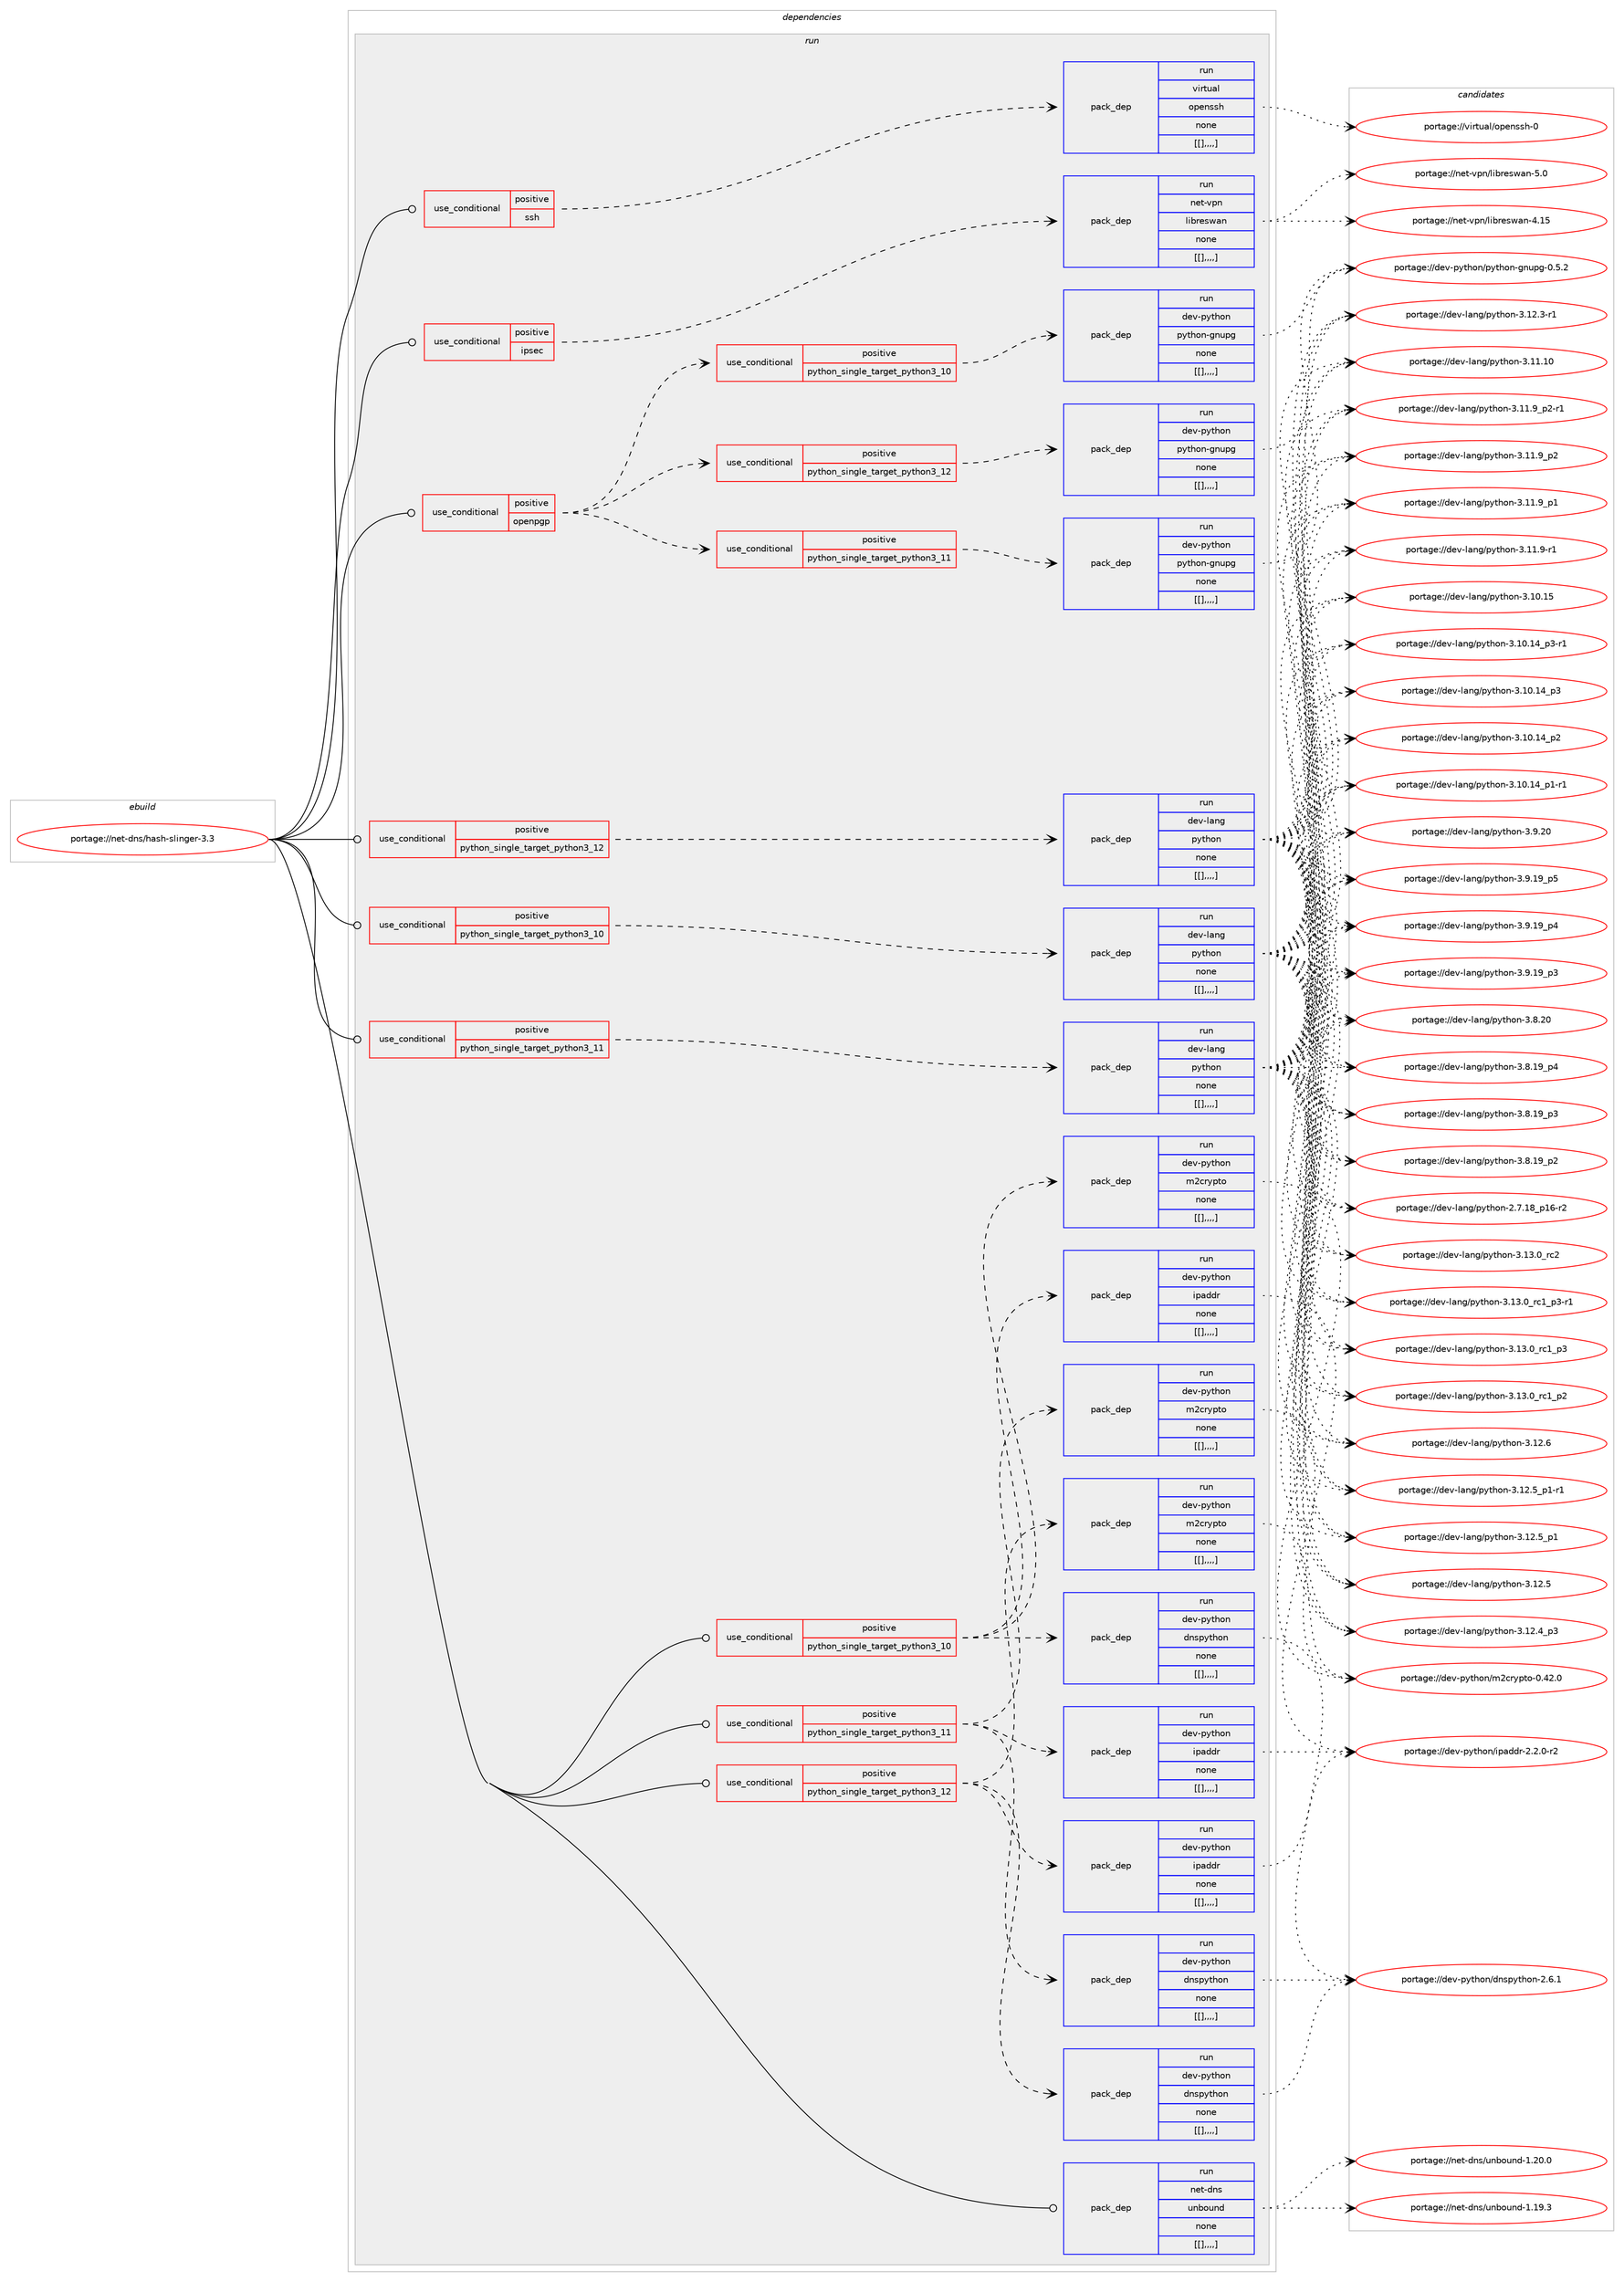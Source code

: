 digraph prolog {

# *************
# Graph options
# *************

newrank=true;
concentrate=true;
compound=true;
graph [rankdir=LR,fontname=Helvetica,fontsize=10,ranksep=1.5];#, ranksep=2.5, nodesep=0.2];
edge  [arrowhead=vee];
node  [fontname=Helvetica,fontsize=10];

# **********
# The ebuild
# **********

subgraph cluster_leftcol {
color=gray;
label=<<i>ebuild</i>>;
id [label="portage://net-dns/hash-slinger-3.3", color=red, width=4, href="../net-dns/hash-slinger-3.3.svg"];
}

# ****************
# The dependencies
# ****************

subgraph cluster_midcol {
color=gray;
label=<<i>dependencies</i>>;
subgraph cluster_compile {
fillcolor="#eeeeee";
style=filled;
label=<<i>compile</i>>;
}
subgraph cluster_compileandrun {
fillcolor="#eeeeee";
style=filled;
label=<<i>compile and run</i>>;
}
subgraph cluster_run {
fillcolor="#eeeeee";
style=filled;
label=<<i>run</i>>;
subgraph cond94498 {
dependency364816 [label=<<TABLE BORDER="0" CELLBORDER="1" CELLSPACING="0" CELLPADDING="4"><TR><TD ROWSPAN="3" CELLPADDING="10">use_conditional</TD></TR><TR><TD>positive</TD></TR><TR><TD>ipsec</TD></TR></TABLE>>, shape=none, color=red];
subgraph pack267565 {
dependency364817 [label=<<TABLE BORDER="0" CELLBORDER="1" CELLSPACING="0" CELLPADDING="4" WIDTH="220"><TR><TD ROWSPAN="6" CELLPADDING="30">pack_dep</TD></TR><TR><TD WIDTH="110">run</TD></TR><TR><TD>net-vpn</TD></TR><TR><TD>libreswan</TD></TR><TR><TD>none</TD></TR><TR><TD>[[],,,,]</TD></TR></TABLE>>, shape=none, color=blue];
}
dependency364816:e -> dependency364817:w [weight=20,style="dashed",arrowhead="vee"];
}
id:e -> dependency364816:w [weight=20,style="solid",arrowhead="odot"];
subgraph cond94499 {
dependency364818 [label=<<TABLE BORDER="0" CELLBORDER="1" CELLSPACING="0" CELLPADDING="4"><TR><TD ROWSPAN="3" CELLPADDING="10">use_conditional</TD></TR><TR><TD>positive</TD></TR><TR><TD>openpgp</TD></TR></TABLE>>, shape=none, color=red];
subgraph cond94500 {
dependency364819 [label=<<TABLE BORDER="0" CELLBORDER="1" CELLSPACING="0" CELLPADDING="4"><TR><TD ROWSPAN="3" CELLPADDING="10">use_conditional</TD></TR><TR><TD>positive</TD></TR><TR><TD>python_single_target_python3_10</TD></TR></TABLE>>, shape=none, color=red];
subgraph pack267566 {
dependency364820 [label=<<TABLE BORDER="0" CELLBORDER="1" CELLSPACING="0" CELLPADDING="4" WIDTH="220"><TR><TD ROWSPAN="6" CELLPADDING="30">pack_dep</TD></TR><TR><TD WIDTH="110">run</TD></TR><TR><TD>dev-python</TD></TR><TR><TD>python-gnupg</TD></TR><TR><TD>none</TD></TR><TR><TD>[[],,,,]</TD></TR></TABLE>>, shape=none, color=blue];
}
dependency364819:e -> dependency364820:w [weight=20,style="dashed",arrowhead="vee"];
}
dependency364818:e -> dependency364819:w [weight=20,style="dashed",arrowhead="vee"];
subgraph cond94501 {
dependency364821 [label=<<TABLE BORDER="0" CELLBORDER="1" CELLSPACING="0" CELLPADDING="4"><TR><TD ROWSPAN="3" CELLPADDING="10">use_conditional</TD></TR><TR><TD>positive</TD></TR><TR><TD>python_single_target_python3_11</TD></TR></TABLE>>, shape=none, color=red];
subgraph pack267567 {
dependency364822 [label=<<TABLE BORDER="0" CELLBORDER="1" CELLSPACING="0" CELLPADDING="4" WIDTH="220"><TR><TD ROWSPAN="6" CELLPADDING="30">pack_dep</TD></TR><TR><TD WIDTH="110">run</TD></TR><TR><TD>dev-python</TD></TR><TR><TD>python-gnupg</TD></TR><TR><TD>none</TD></TR><TR><TD>[[],,,,]</TD></TR></TABLE>>, shape=none, color=blue];
}
dependency364821:e -> dependency364822:w [weight=20,style="dashed",arrowhead="vee"];
}
dependency364818:e -> dependency364821:w [weight=20,style="dashed",arrowhead="vee"];
subgraph cond94502 {
dependency364823 [label=<<TABLE BORDER="0" CELLBORDER="1" CELLSPACING="0" CELLPADDING="4"><TR><TD ROWSPAN="3" CELLPADDING="10">use_conditional</TD></TR><TR><TD>positive</TD></TR><TR><TD>python_single_target_python3_12</TD></TR></TABLE>>, shape=none, color=red];
subgraph pack267568 {
dependency364824 [label=<<TABLE BORDER="0" CELLBORDER="1" CELLSPACING="0" CELLPADDING="4" WIDTH="220"><TR><TD ROWSPAN="6" CELLPADDING="30">pack_dep</TD></TR><TR><TD WIDTH="110">run</TD></TR><TR><TD>dev-python</TD></TR><TR><TD>python-gnupg</TD></TR><TR><TD>none</TD></TR><TR><TD>[[],,,,]</TD></TR></TABLE>>, shape=none, color=blue];
}
dependency364823:e -> dependency364824:w [weight=20,style="dashed",arrowhead="vee"];
}
dependency364818:e -> dependency364823:w [weight=20,style="dashed",arrowhead="vee"];
}
id:e -> dependency364818:w [weight=20,style="solid",arrowhead="odot"];
subgraph cond94503 {
dependency364825 [label=<<TABLE BORDER="0" CELLBORDER="1" CELLSPACING="0" CELLPADDING="4"><TR><TD ROWSPAN="3" CELLPADDING="10">use_conditional</TD></TR><TR><TD>positive</TD></TR><TR><TD>python_single_target_python3_10</TD></TR></TABLE>>, shape=none, color=red];
subgraph pack267569 {
dependency364826 [label=<<TABLE BORDER="0" CELLBORDER="1" CELLSPACING="0" CELLPADDING="4" WIDTH="220"><TR><TD ROWSPAN="6" CELLPADDING="30">pack_dep</TD></TR><TR><TD WIDTH="110">run</TD></TR><TR><TD>dev-lang</TD></TR><TR><TD>python</TD></TR><TR><TD>none</TD></TR><TR><TD>[[],,,,]</TD></TR></TABLE>>, shape=none, color=blue];
}
dependency364825:e -> dependency364826:w [weight=20,style="dashed",arrowhead="vee"];
}
id:e -> dependency364825:w [weight=20,style="solid",arrowhead="odot"];
subgraph cond94504 {
dependency364827 [label=<<TABLE BORDER="0" CELLBORDER="1" CELLSPACING="0" CELLPADDING="4"><TR><TD ROWSPAN="3" CELLPADDING="10">use_conditional</TD></TR><TR><TD>positive</TD></TR><TR><TD>python_single_target_python3_10</TD></TR></TABLE>>, shape=none, color=red];
subgraph pack267570 {
dependency364828 [label=<<TABLE BORDER="0" CELLBORDER="1" CELLSPACING="0" CELLPADDING="4" WIDTH="220"><TR><TD ROWSPAN="6" CELLPADDING="30">pack_dep</TD></TR><TR><TD WIDTH="110">run</TD></TR><TR><TD>dev-python</TD></TR><TR><TD>dnspython</TD></TR><TR><TD>none</TD></TR><TR><TD>[[],,,,]</TD></TR></TABLE>>, shape=none, color=blue];
}
dependency364827:e -> dependency364828:w [weight=20,style="dashed",arrowhead="vee"];
subgraph pack267571 {
dependency364829 [label=<<TABLE BORDER="0" CELLBORDER="1" CELLSPACING="0" CELLPADDING="4" WIDTH="220"><TR><TD ROWSPAN="6" CELLPADDING="30">pack_dep</TD></TR><TR><TD WIDTH="110">run</TD></TR><TR><TD>dev-python</TD></TR><TR><TD>ipaddr</TD></TR><TR><TD>none</TD></TR><TR><TD>[[],,,,]</TD></TR></TABLE>>, shape=none, color=blue];
}
dependency364827:e -> dependency364829:w [weight=20,style="dashed",arrowhead="vee"];
subgraph pack267572 {
dependency364830 [label=<<TABLE BORDER="0" CELLBORDER="1" CELLSPACING="0" CELLPADDING="4" WIDTH="220"><TR><TD ROWSPAN="6" CELLPADDING="30">pack_dep</TD></TR><TR><TD WIDTH="110">run</TD></TR><TR><TD>dev-python</TD></TR><TR><TD>m2crypto</TD></TR><TR><TD>none</TD></TR><TR><TD>[[],,,,]</TD></TR></TABLE>>, shape=none, color=blue];
}
dependency364827:e -> dependency364830:w [weight=20,style="dashed",arrowhead="vee"];
}
id:e -> dependency364827:w [weight=20,style="solid",arrowhead="odot"];
subgraph cond94505 {
dependency364831 [label=<<TABLE BORDER="0" CELLBORDER="1" CELLSPACING="0" CELLPADDING="4"><TR><TD ROWSPAN="3" CELLPADDING="10">use_conditional</TD></TR><TR><TD>positive</TD></TR><TR><TD>python_single_target_python3_11</TD></TR></TABLE>>, shape=none, color=red];
subgraph pack267573 {
dependency364832 [label=<<TABLE BORDER="0" CELLBORDER="1" CELLSPACING="0" CELLPADDING="4" WIDTH="220"><TR><TD ROWSPAN="6" CELLPADDING="30">pack_dep</TD></TR><TR><TD WIDTH="110">run</TD></TR><TR><TD>dev-lang</TD></TR><TR><TD>python</TD></TR><TR><TD>none</TD></TR><TR><TD>[[],,,,]</TD></TR></TABLE>>, shape=none, color=blue];
}
dependency364831:e -> dependency364832:w [weight=20,style="dashed",arrowhead="vee"];
}
id:e -> dependency364831:w [weight=20,style="solid",arrowhead="odot"];
subgraph cond94506 {
dependency364833 [label=<<TABLE BORDER="0" CELLBORDER="1" CELLSPACING="0" CELLPADDING="4"><TR><TD ROWSPAN="3" CELLPADDING="10">use_conditional</TD></TR><TR><TD>positive</TD></TR><TR><TD>python_single_target_python3_11</TD></TR></TABLE>>, shape=none, color=red];
subgraph pack267574 {
dependency364834 [label=<<TABLE BORDER="0" CELLBORDER="1" CELLSPACING="0" CELLPADDING="4" WIDTH="220"><TR><TD ROWSPAN="6" CELLPADDING="30">pack_dep</TD></TR><TR><TD WIDTH="110">run</TD></TR><TR><TD>dev-python</TD></TR><TR><TD>dnspython</TD></TR><TR><TD>none</TD></TR><TR><TD>[[],,,,]</TD></TR></TABLE>>, shape=none, color=blue];
}
dependency364833:e -> dependency364834:w [weight=20,style="dashed",arrowhead="vee"];
subgraph pack267575 {
dependency364835 [label=<<TABLE BORDER="0" CELLBORDER="1" CELLSPACING="0" CELLPADDING="4" WIDTH="220"><TR><TD ROWSPAN="6" CELLPADDING="30">pack_dep</TD></TR><TR><TD WIDTH="110">run</TD></TR><TR><TD>dev-python</TD></TR><TR><TD>ipaddr</TD></TR><TR><TD>none</TD></TR><TR><TD>[[],,,,]</TD></TR></TABLE>>, shape=none, color=blue];
}
dependency364833:e -> dependency364835:w [weight=20,style="dashed",arrowhead="vee"];
subgraph pack267576 {
dependency364836 [label=<<TABLE BORDER="0" CELLBORDER="1" CELLSPACING="0" CELLPADDING="4" WIDTH="220"><TR><TD ROWSPAN="6" CELLPADDING="30">pack_dep</TD></TR><TR><TD WIDTH="110">run</TD></TR><TR><TD>dev-python</TD></TR><TR><TD>m2crypto</TD></TR><TR><TD>none</TD></TR><TR><TD>[[],,,,]</TD></TR></TABLE>>, shape=none, color=blue];
}
dependency364833:e -> dependency364836:w [weight=20,style="dashed",arrowhead="vee"];
}
id:e -> dependency364833:w [weight=20,style="solid",arrowhead="odot"];
subgraph cond94507 {
dependency364837 [label=<<TABLE BORDER="0" CELLBORDER="1" CELLSPACING="0" CELLPADDING="4"><TR><TD ROWSPAN="3" CELLPADDING="10">use_conditional</TD></TR><TR><TD>positive</TD></TR><TR><TD>python_single_target_python3_12</TD></TR></TABLE>>, shape=none, color=red];
subgraph pack267577 {
dependency364838 [label=<<TABLE BORDER="0" CELLBORDER="1" CELLSPACING="0" CELLPADDING="4" WIDTH="220"><TR><TD ROWSPAN="6" CELLPADDING="30">pack_dep</TD></TR><TR><TD WIDTH="110">run</TD></TR><TR><TD>dev-lang</TD></TR><TR><TD>python</TD></TR><TR><TD>none</TD></TR><TR><TD>[[],,,,]</TD></TR></TABLE>>, shape=none, color=blue];
}
dependency364837:e -> dependency364838:w [weight=20,style="dashed",arrowhead="vee"];
}
id:e -> dependency364837:w [weight=20,style="solid",arrowhead="odot"];
subgraph cond94508 {
dependency364839 [label=<<TABLE BORDER="0" CELLBORDER="1" CELLSPACING="0" CELLPADDING="4"><TR><TD ROWSPAN="3" CELLPADDING="10">use_conditional</TD></TR><TR><TD>positive</TD></TR><TR><TD>python_single_target_python3_12</TD></TR></TABLE>>, shape=none, color=red];
subgraph pack267578 {
dependency364840 [label=<<TABLE BORDER="0" CELLBORDER="1" CELLSPACING="0" CELLPADDING="4" WIDTH="220"><TR><TD ROWSPAN="6" CELLPADDING="30">pack_dep</TD></TR><TR><TD WIDTH="110">run</TD></TR><TR><TD>dev-python</TD></TR><TR><TD>dnspython</TD></TR><TR><TD>none</TD></TR><TR><TD>[[],,,,]</TD></TR></TABLE>>, shape=none, color=blue];
}
dependency364839:e -> dependency364840:w [weight=20,style="dashed",arrowhead="vee"];
subgraph pack267579 {
dependency364841 [label=<<TABLE BORDER="0" CELLBORDER="1" CELLSPACING="0" CELLPADDING="4" WIDTH="220"><TR><TD ROWSPAN="6" CELLPADDING="30">pack_dep</TD></TR><TR><TD WIDTH="110">run</TD></TR><TR><TD>dev-python</TD></TR><TR><TD>ipaddr</TD></TR><TR><TD>none</TD></TR><TR><TD>[[],,,,]</TD></TR></TABLE>>, shape=none, color=blue];
}
dependency364839:e -> dependency364841:w [weight=20,style="dashed",arrowhead="vee"];
subgraph pack267580 {
dependency364842 [label=<<TABLE BORDER="0" CELLBORDER="1" CELLSPACING="0" CELLPADDING="4" WIDTH="220"><TR><TD ROWSPAN="6" CELLPADDING="30">pack_dep</TD></TR><TR><TD WIDTH="110">run</TD></TR><TR><TD>dev-python</TD></TR><TR><TD>m2crypto</TD></TR><TR><TD>none</TD></TR><TR><TD>[[],,,,]</TD></TR></TABLE>>, shape=none, color=blue];
}
dependency364839:e -> dependency364842:w [weight=20,style="dashed",arrowhead="vee"];
}
id:e -> dependency364839:w [weight=20,style="solid",arrowhead="odot"];
subgraph cond94509 {
dependency364843 [label=<<TABLE BORDER="0" CELLBORDER="1" CELLSPACING="0" CELLPADDING="4"><TR><TD ROWSPAN="3" CELLPADDING="10">use_conditional</TD></TR><TR><TD>positive</TD></TR><TR><TD>ssh</TD></TR></TABLE>>, shape=none, color=red];
subgraph pack267581 {
dependency364844 [label=<<TABLE BORDER="0" CELLBORDER="1" CELLSPACING="0" CELLPADDING="4" WIDTH="220"><TR><TD ROWSPAN="6" CELLPADDING="30">pack_dep</TD></TR><TR><TD WIDTH="110">run</TD></TR><TR><TD>virtual</TD></TR><TR><TD>openssh</TD></TR><TR><TD>none</TD></TR><TR><TD>[[],,,,]</TD></TR></TABLE>>, shape=none, color=blue];
}
dependency364843:e -> dependency364844:w [weight=20,style="dashed",arrowhead="vee"];
}
id:e -> dependency364843:w [weight=20,style="solid",arrowhead="odot"];
subgraph pack267582 {
dependency364845 [label=<<TABLE BORDER="0" CELLBORDER="1" CELLSPACING="0" CELLPADDING="4" WIDTH="220"><TR><TD ROWSPAN="6" CELLPADDING="30">pack_dep</TD></TR><TR><TD WIDTH="110">run</TD></TR><TR><TD>net-dns</TD></TR><TR><TD>unbound</TD></TR><TR><TD>none</TD></TR><TR><TD>[[],,,,]</TD></TR></TABLE>>, shape=none, color=blue];
}
id:e -> dependency364845:w [weight=20,style="solid",arrowhead="odot"];
}
}

# **************
# The candidates
# **************

subgraph cluster_choices {
rank=same;
color=gray;
label=<<i>candidates</i>>;

subgraph choice267565 {
color=black;
nodesep=1;
choice1101011164511811211047108105981141011151199711045534648 [label="portage://net-vpn/libreswan-5.0", color=red, width=4,href="../net-vpn/libreswan-5.0.svg"];
choice110101116451181121104710810598114101115119971104552464953 [label="portage://net-vpn/libreswan-4.15", color=red, width=4,href="../net-vpn/libreswan-4.15.svg"];
dependency364817:e -> choice1101011164511811211047108105981141011151199711045534648:w [style=dotted,weight="100"];
dependency364817:e -> choice110101116451181121104710810598114101115119971104552464953:w [style=dotted,weight="100"];
}
subgraph choice267566 {
color=black;
nodesep=1;
choice100101118451121211161041111104711212111610411111045103110117112103454846534650 [label="portage://dev-python/python-gnupg-0.5.2", color=red, width=4,href="../dev-python/python-gnupg-0.5.2.svg"];
dependency364820:e -> choice100101118451121211161041111104711212111610411111045103110117112103454846534650:w [style=dotted,weight="100"];
}
subgraph choice267567 {
color=black;
nodesep=1;
choice100101118451121211161041111104711212111610411111045103110117112103454846534650 [label="portage://dev-python/python-gnupg-0.5.2", color=red, width=4,href="../dev-python/python-gnupg-0.5.2.svg"];
dependency364822:e -> choice100101118451121211161041111104711212111610411111045103110117112103454846534650:w [style=dotted,weight="100"];
}
subgraph choice267568 {
color=black;
nodesep=1;
choice100101118451121211161041111104711212111610411111045103110117112103454846534650 [label="portage://dev-python/python-gnupg-0.5.2", color=red, width=4,href="../dev-python/python-gnupg-0.5.2.svg"];
dependency364824:e -> choice100101118451121211161041111104711212111610411111045103110117112103454846534650:w [style=dotted,weight="100"];
}
subgraph choice267569 {
color=black;
nodesep=1;
choice10010111845108971101034711212111610411111045514649514648951149950 [label="portage://dev-lang/python-3.13.0_rc2", color=red, width=4,href="../dev-lang/python-3.13.0_rc2.svg"];
choice1001011184510897110103471121211161041111104551464951464895114994995112514511449 [label="portage://dev-lang/python-3.13.0_rc1_p3-r1", color=red, width=4,href="../dev-lang/python-3.13.0_rc1_p3-r1.svg"];
choice100101118451089711010347112121116104111110455146495146489511499499511251 [label="portage://dev-lang/python-3.13.0_rc1_p3", color=red, width=4,href="../dev-lang/python-3.13.0_rc1_p3.svg"];
choice100101118451089711010347112121116104111110455146495146489511499499511250 [label="portage://dev-lang/python-3.13.0_rc1_p2", color=red, width=4,href="../dev-lang/python-3.13.0_rc1_p2.svg"];
choice10010111845108971101034711212111610411111045514649504654 [label="portage://dev-lang/python-3.12.6", color=red, width=4,href="../dev-lang/python-3.12.6.svg"];
choice1001011184510897110103471121211161041111104551464950465395112494511449 [label="portage://dev-lang/python-3.12.5_p1-r1", color=red, width=4,href="../dev-lang/python-3.12.5_p1-r1.svg"];
choice100101118451089711010347112121116104111110455146495046539511249 [label="portage://dev-lang/python-3.12.5_p1", color=red, width=4,href="../dev-lang/python-3.12.5_p1.svg"];
choice10010111845108971101034711212111610411111045514649504653 [label="portage://dev-lang/python-3.12.5", color=red, width=4,href="../dev-lang/python-3.12.5.svg"];
choice100101118451089711010347112121116104111110455146495046529511251 [label="portage://dev-lang/python-3.12.4_p3", color=red, width=4,href="../dev-lang/python-3.12.4_p3.svg"];
choice100101118451089711010347112121116104111110455146495046514511449 [label="portage://dev-lang/python-3.12.3-r1", color=red, width=4,href="../dev-lang/python-3.12.3-r1.svg"];
choice1001011184510897110103471121211161041111104551464949464948 [label="portage://dev-lang/python-3.11.10", color=red, width=4,href="../dev-lang/python-3.11.10.svg"];
choice1001011184510897110103471121211161041111104551464949465795112504511449 [label="portage://dev-lang/python-3.11.9_p2-r1", color=red, width=4,href="../dev-lang/python-3.11.9_p2-r1.svg"];
choice100101118451089711010347112121116104111110455146494946579511250 [label="portage://dev-lang/python-3.11.9_p2", color=red, width=4,href="../dev-lang/python-3.11.9_p2.svg"];
choice100101118451089711010347112121116104111110455146494946579511249 [label="portage://dev-lang/python-3.11.9_p1", color=red, width=4,href="../dev-lang/python-3.11.9_p1.svg"];
choice100101118451089711010347112121116104111110455146494946574511449 [label="portage://dev-lang/python-3.11.9-r1", color=red, width=4,href="../dev-lang/python-3.11.9-r1.svg"];
choice1001011184510897110103471121211161041111104551464948464953 [label="portage://dev-lang/python-3.10.15", color=red, width=4,href="../dev-lang/python-3.10.15.svg"];
choice100101118451089711010347112121116104111110455146494846495295112514511449 [label="portage://dev-lang/python-3.10.14_p3-r1", color=red, width=4,href="../dev-lang/python-3.10.14_p3-r1.svg"];
choice10010111845108971101034711212111610411111045514649484649529511251 [label="portage://dev-lang/python-3.10.14_p3", color=red, width=4,href="../dev-lang/python-3.10.14_p3.svg"];
choice10010111845108971101034711212111610411111045514649484649529511250 [label="portage://dev-lang/python-3.10.14_p2", color=red, width=4,href="../dev-lang/python-3.10.14_p2.svg"];
choice100101118451089711010347112121116104111110455146494846495295112494511449 [label="portage://dev-lang/python-3.10.14_p1-r1", color=red, width=4,href="../dev-lang/python-3.10.14_p1-r1.svg"];
choice10010111845108971101034711212111610411111045514657465048 [label="portage://dev-lang/python-3.9.20", color=red, width=4,href="../dev-lang/python-3.9.20.svg"];
choice100101118451089711010347112121116104111110455146574649579511253 [label="portage://dev-lang/python-3.9.19_p5", color=red, width=4,href="../dev-lang/python-3.9.19_p5.svg"];
choice100101118451089711010347112121116104111110455146574649579511252 [label="portage://dev-lang/python-3.9.19_p4", color=red, width=4,href="../dev-lang/python-3.9.19_p4.svg"];
choice100101118451089711010347112121116104111110455146574649579511251 [label="portage://dev-lang/python-3.9.19_p3", color=red, width=4,href="../dev-lang/python-3.9.19_p3.svg"];
choice10010111845108971101034711212111610411111045514656465048 [label="portage://dev-lang/python-3.8.20", color=red, width=4,href="../dev-lang/python-3.8.20.svg"];
choice100101118451089711010347112121116104111110455146564649579511252 [label="portage://dev-lang/python-3.8.19_p4", color=red, width=4,href="../dev-lang/python-3.8.19_p4.svg"];
choice100101118451089711010347112121116104111110455146564649579511251 [label="portage://dev-lang/python-3.8.19_p3", color=red, width=4,href="../dev-lang/python-3.8.19_p3.svg"];
choice100101118451089711010347112121116104111110455146564649579511250 [label="portage://dev-lang/python-3.8.19_p2", color=red, width=4,href="../dev-lang/python-3.8.19_p2.svg"];
choice100101118451089711010347112121116104111110455046554649569511249544511450 [label="portage://dev-lang/python-2.7.18_p16-r2", color=red, width=4,href="../dev-lang/python-2.7.18_p16-r2.svg"];
dependency364826:e -> choice10010111845108971101034711212111610411111045514649514648951149950:w [style=dotted,weight="100"];
dependency364826:e -> choice1001011184510897110103471121211161041111104551464951464895114994995112514511449:w [style=dotted,weight="100"];
dependency364826:e -> choice100101118451089711010347112121116104111110455146495146489511499499511251:w [style=dotted,weight="100"];
dependency364826:e -> choice100101118451089711010347112121116104111110455146495146489511499499511250:w [style=dotted,weight="100"];
dependency364826:e -> choice10010111845108971101034711212111610411111045514649504654:w [style=dotted,weight="100"];
dependency364826:e -> choice1001011184510897110103471121211161041111104551464950465395112494511449:w [style=dotted,weight="100"];
dependency364826:e -> choice100101118451089711010347112121116104111110455146495046539511249:w [style=dotted,weight="100"];
dependency364826:e -> choice10010111845108971101034711212111610411111045514649504653:w [style=dotted,weight="100"];
dependency364826:e -> choice100101118451089711010347112121116104111110455146495046529511251:w [style=dotted,weight="100"];
dependency364826:e -> choice100101118451089711010347112121116104111110455146495046514511449:w [style=dotted,weight="100"];
dependency364826:e -> choice1001011184510897110103471121211161041111104551464949464948:w [style=dotted,weight="100"];
dependency364826:e -> choice1001011184510897110103471121211161041111104551464949465795112504511449:w [style=dotted,weight="100"];
dependency364826:e -> choice100101118451089711010347112121116104111110455146494946579511250:w [style=dotted,weight="100"];
dependency364826:e -> choice100101118451089711010347112121116104111110455146494946579511249:w [style=dotted,weight="100"];
dependency364826:e -> choice100101118451089711010347112121116104111110455146494946574511449:w [style=dotted,weight="100"];
dependency364826:e -> choice1001011184510897110103471121211161041111104551464948464953:w [style=dotted,weight="100"];
dependency364826:e -> choice100101118451089711010347112121116104111110455146494846495295112514511449:w [style=dotted,weight="100"];
dependency364826:e -> choice10010111845108971101034711212111610411111045514649484649529511251:w [style=dotted,weight="100"];
dependency364826:e -> choice10010111845108971101034711212111610411111045514649484649529511250:w [style=dotted,weight="100"];
dependency364826:e -> choice100101118451089711010347112121116104111110455146494846495295112494511449:w [style=dotted,weight="100"];
dependency364826:e -> choice10010111845108971101034711212111610411111045514657465048:w [style=dotted,weight="100"];
dependency364826:e -> choice100101118451089711010347112121116104111110455146574649579511253:w [style=dotted,weight="100"];
dependency364826:e -> choice100101118451089711010347112121116104111110455146574649579511252:w [style=dotted,weight="100"];
dependency364826:e -> choice100101118451089711010347112121116104111110455146574649579511251:w [style=dotted,weight="100"];
dependency364826:e -> choice10010111845108971101034711212111610411111045514656465048:w [style=dotted,weight="100"];
dependency364826:e -> choice100101118451089711010347112121116104111110455146564649579511252:w [style=dotted,weight="100"];
dependency364826:e -> choice100101118451089711010347112121116104111110455146564649579511251:w [style=dotted,weight="100"];
dependency364826:e -> choice100101118451089711010347112121116104111110455146564649579511250:w [style=dotted,weight="100"];
dependency364826:e -> choice100101118451089711010347112121116104111110455046554649569511249544511450:w [style=dotted,weight="100"];
}
subgraph choice267570 {
color=black;
nodesep=1;
choice1001011184511212111610411111047100110115112121116104111110455046544649 [label="portage://dev-python/dnspython-2.6.1", color=red, width=4,href="../dev-python/dnspython-2.6.1.svg"];
dependency364828:e -> choice1001011184511212111610411111047100110115112121116104111110455046544649:w [style=dotted,weight="100"];
}
subgraph choice267571 {
color=black;
nodesep=1;
choice1001011184511212111610411111047105112971001001144550465046484511450 [label="portage://dev-python/ipaddr-2.2.0-r2", color=red, width=4,href="../dev-python/ipaddr-2.2.0-r2.svg"];
dependency364829:e -> choice1001011184511212111610411111047105112971001001144550465046484511450:w [style=dotted,weight="100"];
}
subgraph choice267572 {
color=black;
nodesep=1;
choice1001011184511212111610411111047109509911412111211611145484652504648 [label="portage://dev-python/m2crypto-0.42.0", color=red, width=4,href="../dev-python/m2crypto-0.42.0.svg"];
dependency364830:e -> choice1001011184511212111610411111047109509911412111211611145484652504648:w [style=dotted,weight="100"];
}
subgraph choice267573 {
color=black;
nodesep=1;
choice10010111845108971101034711212111610411111045514649514648951149950 [label="portage://dev-lang/python-3.13.0_rc2", color=red, width=4,href="../dev-lang/python-3.13.0_rc2.svg"];
choice1001011184510897110103471121211161041111104551464951464895114994995112514511449 [label="portage://dev-lang/python-3.13.0_rc1_p3-r1", color=red, width=4,href="../dev-lang/python-3.13.0_rc1_p3-r1.svg"];
choice100101118451089711010347112121116104111110455146495146489511499499511251 [label="portage://dev-lang/python-3.13.0_rc1_p3", color=red, width=4,href="../dev-lang/python-3.13.0_rc1_p3.svg"];
choice100101118451089711010347112121116104111110455146495146489511499499511250 [label="portage://dev-lang/python-3.13.0_rc1_p2", color=red, width=4,href="../dev-lang/python-3.13.0_rc1_p2.svg"];
choice10010111845108971101034711212111610411111045514649504654 [label="portage://dev-lang/python-3.12.6", color=red, width=4,href="../dev-lang/python-3.12.6.svg"];
choice1001011184510897110103471121211161041111104551464950465395112494511449 [label="portage://dev-lang/python-3.12.5_p1-r1", color=red, width=4,href="../dev-lang/python-3.12.5_p1-r1.svg"];
choice100101118451089711010347112121116104111110455146495046539511249 [label="portage://dev-lang/python-3.12.5_p1", color=red, width=4,href="../dev-lang/python-3.12.5_p1.svg"];
choice10010111845108971101034711212111610411111045514649504653 [label="portage://dev-lang/python-3.12.5", color=red, width=4,href="../dev-lang/python-3.12.5.svg"];
choice100101118451089711010347112121116104111110455146495046529511251 [label="portage://dev-lang/python-3.12.4_p3", color=red, width=4,href="../dev-lang/python-3.12.4_p3.svg"];
choice100101118451089711010347112121116104111110455146495046514511449 [label="portage://dev-lang/python-3.12.3-r1", color=red, width=4,href="../dev-lang/python-3.12.3-r1.svg"];
choice1001011184510897110103471121211161041111104551464949464948 [label="portage://dev-lang/python-3.11.10", color=red, width=4,href="../dev-lang/python-3.11.10.svg"];
choice1001011184510897110103471121211161041111104551464949465795112504511449 [label="portage://dev-lang/python-3.11.9_p2-r1", color=red, width=4,href="../dev-lang/python-3.11.9_p2-r1.svg"];
choice100101118451089711010347112121116104111110455146494946579511250 [label="portage://dev-lang/python-3.11.9_p2", color=red, width=4,href="../dev-lang/python-3.11.9_p2.svg"];
choice100101118451089711010347112121116104111110455146494946579511249 [label="portage://dev-lang/python-3.11.9_p1", color=red, width=4,href="../dev-lang/python-3.11.9_p1.svg"];
choice100101118451089711010347112121116104111110455146494946574511449 [label="portage://dev-lang/python-3.11.9-r1", color=red, width=4,href="../dev-lang/python-3.11.9-r1.svg"];
choice1001011184510897110103471121211161041111104551464948464953 [label="portage://dev-lang/python-3.10.15", color=red, width=4,href="../dev-lang/python-3.10.15.svg"];
choice100101118451089711010347112121116104111110455146494846495295112514511449 [label="portage://dev-lang/python-3.10.14_p3-r1", color=red, width=4,href="../dev-lang/python-3.10.14_p3-r1.svg"];
choice10010111845108971101034711212111610411111045514649484649529511251 [label="portage://dev-lang/python-3.10.14_p3", color=red, width=4,href="../dev-lang/python-3.10.14_p3.svg"];
choice10010111845108971101034711212111610411111045514649484649529511250 [label="portage://dev-lang/python-3.10.14_p2", color=red, width=4,href="../dev-lang/python-3.10.14_p2.svg"];
choice100101118451089711010347112121116104111110455146494846495295112494511449 [label="portage://dev-lang/python-3.10.14_p1-r1", color=red, width=4,href="../dev-lang/python-3.10.14_p1-r1.svg"];
choice10010111845108971101034711212111610411111045514657465048 [label="portage://dev-lang/python-3.9.20", color=red, width=4,href="../dev-lang/python-3.9.20.svg"];
choice100101118451089711010347112121116104111110455146574649579511253 [label="portage://dev-lang/python-3.9.19_p5", color=red, width=4,href="../dev-lang/python-3.9.19_p5.svg"];
choice100101118451089711010347112121116104111110455146574649579511252 [label="portage://dev-lang/python-3.9.19_p4", color=red, width=4,href="../dev-lang/python-3.9.19_p4.svg"];
choice100101118451089711010347112121116104111110455146574649579511251 [label="portage://dev-lang/python-3.9.19_p3", color=red, width=4,href="../dev-lang/python-3.9.19_p3.svg"];
choice10010111845108971101034711212111610411111045514656465048 [label="portage://dev-lang/python-3.8.20", color=red, width=4,href="../dev-lang/python-3.8.20.svg"];
choice100101118451089711010347112121116104111110455146564649579511252 [label="portage://dev-lang/python-3.8.19_p4", color=red, width=4,href="../dev-lang/python-3.8.19_p4.svg"];
choice100101118451089711010347112121116104111110455146564649579511251 [label="portage://dev-lang/python-3.8.19_p3", color=red, width=4,href="../dev-lang/python-3.8.19_p3.svg"];
choice100101118451089711010347112121116104111110455146564649579511250 [label="portage://dev-lang/python-3.8.19_p2", color=red, width=4,href="../dev-lang/python-3.8.19_p2.svg"];
choice100101118451089711010347112121116104111110455046554649569511249544511450 [label="portage://dev-lang/python-2.7.18_p16-r2", color=red, width=4,href="../dev-lang/python-2.7.18_p16-r2.svg"];
dependency364832:e -> choice10010111845108971101034711212111610411111045514649514648951149950:w [style=dotted,weight="100"];
dependency364832:e -> choice1001011184510897110103471121211161041111104551464951464895114994995112514511449:w [style=dotted,weight="100"];
dependency364832:e -> choice100101118451089711010347112121116104111110455146495146489511499499511251:w [style=dotted,weight="100"];
dependency364832:e -> choice100101118451089711010347112121116104111110455146495146489511499499511250:w [style=dotted,weight="100"];
dependency364832:e -> choice10010111845108971101034711212111610411111045514649504654:w [style=dotted,weight="100"];
dependency364832:e -> choice1001011184510897110103471121211161041111104551464950465395112494511449:w [style=dotted,weight="100"];
dependency364832:e -> choice100101118451089711010347112121116104111110455146495046539511249:w [style=dotted,weight="100"];
dependency364832:e -> choice10010111845108971101034711212111610411111045514649504653:w [style=dotted,weight="100"];
dependency364832:e -> choice100101118451089711010347112121116104111110455146495046529511251:w [style=dotted,weight="100"];
dependency364832:e -> choice100101118451089711010347112121116104111110455146495046514511449:w [style=dotted,weight="100"];
dependency364832:e -> choice1001011184510897110103471121211161041111104551464949464948:w [style=dotted,weight="100"];
dependency364832:e -> choice1001011184510897110103471121211161041111104551464949465795112504511449:w [style=dotted,weight="100"];
dependency364832:e -> choice100101118451089711010347112121116104111110455146494946579511250:w [style=dotted,weight="100"];
dependency364832:e -> choice100101118451089711010347112121116104111110455146494946579511249:w [style=dotted,weight="100"];
dependency364832:e -> choice100101118451089711010347112121116104111110455146494946574511449:w [style=dotted,weight="100"];
dependency364832:e -> choice1001011184510897110103471121211161041111104551464948464953:w [style=dotted,weight="100"];
dependency364832:e -> choice100101118451089711010347112121116104111110455146494846495295112514511449:w [style=dotted,weight="100"];
dependency364832:e -> choice10010111845108971101034711212111610411111045514649484649529511251:w [style=dotted,weight="100"];
dependency364832:e -> choice10010111845108971101034711212111610411111045514649484649529511250:w [style=dotted,weight="100"];
dependency364832:e -> choice100101118451089711010347112121116104111110455146494846495295112494511449:w [style=dotted,weight="100"];
dependency364832:e -> choice10010111845108971101034711212111610411111045514657465048:w [style=dotted,weight="100"];
dependency364832:e -> choice100101118451089711010347112121116104111110455146574649579511253:w [style=dotted,weight="100"];
dependency364832:e -> choice100101118451089711010347112121116104111110455146574649579511252:w [style=dotted,weight="100"];
dependency364832:e -> choice100101118451089711010347112121116104111110455146574649579511251:w [style=dotted,weight="100"];
dependency364832:e -> choice10010111845108971101034711212111610411111045514656465048:w [style=dotted,weight="100"];
dependency364832:e -> choice100101118451089711010347112121116104111110455146564649579511252:w [style=dotted,weight="100"];
dependency364832:e -> choice100101118451089711010347112121116104111110455146564649579511251:w [style=dotted,weight="100"];
dependency364832:e -> choice100101118451089711010347112121116104111110455146564649579511250:w [style=dotted,weight="100"];
dependency364832:e -> choice100101118451089711010347112121116104111110455046554649569511249544511450:w [style=dotted,weight="100"];
}
subgraph choice267574 {
color=black;
nodesep=1;
choice1001011184511212111610411111047100110115112121116104111110455046544649 [label="portage://dev-python/dnspython-2.6.1", color=red, width=4,href="../dev-python/dnspython-2.6.1.svg"];
dependency364834:e -> choice1001011184511212111610411111047100110115112121116104111110455046544649:w [style=dotted,weight="100"];
}
subgraph choice267575 {
color=black;
nodesep=1;
choice1001011184511212111610411111047105112971001001144550465046484511450 [label="portage://dev-python/ipaddr-2.2.0-r2", color=red, width=4,href="../dev-python/ipaddr-2.2.0-r2.svg"];
dependency364835:e -> choice1001011184511212111610411111047105112971001001144550465046484511450:w [style=dotted,weight="100"];
}
subgraph choice267576 {
color=black;
nodesep=1;
choice1001011184511212111610411111047109509911412111211611145484652504648 [label="portage://dev-python/m2crypto-0.42.0", color=red, width=4,href="../dev-python/m2crypto-0.42.0.svg"];
dependency364836:e -> choice1001011184511212111610411111047109509911412111211611145484652504648:w [style=dotted,weight="100"];
}
subgraph choice267577 {
color=black;
nodesep=1;
choice10010111845108971101034711212111610411111045514649514648951149950 [label="portage://dev-lang/python-3.13.0_rc2", color=red, width=4,href="../dev-lang/python-3.13.0_rc2.svg"];
choice1001011184510897110103471121211161041111104551464951464895114994995112514511449 [label="portage://dev-lang/python-3.13.0_rc1_p3-r1", color=red, width=4,href="../dev-lang/python-3.13.0_rc1_p3-r1.svg"];
choice100101118451089711010347112121116104111110455146495146489511499499511251 [label="portage://dev-lang/python-3.13.0_rc1_p3", color=red, width=4,href="../dev-lang/python-3.13.0_rc1_p3.svg"];
choice100101118451089711010347112121116104111110455146495146489511499499511250 [label="portage://dev-lang/python-3.13.0_rc1_p2", color=red, width=4,href="../dev-lang/python-3.13.0_rc1_p2.svg"];
choice10010111845108971101034711212111610411111045514649504654 [label="portage://dev-lang/python-3.12.6", color=red, width=4,href="../dev-lang/python-3.12.6.svg"];
choice1001011184510897110103471121211161041111104551464950465395112494511449 [label="portage://dev-lang/python-3.12.5_p1-r1", color=red, width=4,href="../dev-lang/python-3.12.5_p1-r1.svg"];
choice100101118451089711010347112121116104111110455146495046539511249 [label="portage://dev-lang/python-3.12.5_p1", color=red, width=4,href="../dev-lang/python-3.12.5_p1.svg"];
choice10010111845108971101034711212111610411111045514649504653 [label="portage://dev-lang/python-3.12.5", color=red, width=4,href="../dev-lang/python-3.12.5.svg"];
choice100101118451089711010347112121116104111110455146495046529511251 [label="portage://dev-lang/python-3.12.4_p3", color=red, width=4,href="../dev-lang/python-3.12.4_p3.svg"];
choice100101118451089711010347112121116104111110455146495046514511449 [label="portage://dev-lang/python-3.12.3-r1", color=red, width=4,href="../dev-lang/python-3.12.3-r1.svg"];
choice1001011184510897110103471121211161041111104551464949464948 [label="portage://dev-lang/python-3.11.10", color=red, width=4,href="../dev-lang/python-3.11.10.svg"];
choice1001011184510897110103471121211161041111104551464949465795112504511449 [label="portage://dev-lang/python-3.11.9_p2-r1", color=red, width=4,href="../dev-lang/python-3.11.9_p2-r1.svg"];
choice100101118451089711010347112121116104111110455146494946579511250 [label="portage://dev-lang/python-3.11.9_p2", color=red, width=4,href="../dev-lang/python-3.11.9_p2.svg"];
choice100101118451089711010347112121116104111110455146494946579511249 [label="portage://dev-lang/python-3.11.9_p1", color=red, width=4,href="../dev-lang/python-3.11.9_p1.svg"];
choice100101118451089711010347112121116104111110455146494946574511449 [label="portage://dev-lang/python-3.11.9-r1", color=red, width=4,href="../dev-lang/python-3.11.9-r1.svg"];
choice1001011184510897110103471121211161041111104551464948464953 [label="portage://dev-lang/python-3.10.15", color=red, width=4,href="../dev-lang/python-3.10.15.svg"];
choice100101118451089711010347112121116104111110455146494846495295112514511449 [label="portage://dev-lang/python-3.10.14_p3-r1", color=red, width=4,href="../dev-lang/python-3.10.14_p3-r1.svg"];
choice10010111845108971101034711212111610411111045514649484649529511251 [label="portage://dev-lang/python-3.10.14_p3", color=red, width=4,href="../dev-lang/python-3.10.14_p3.svg"];
choice10010111845108971101034711212111610411111045514649484649529511250 [label="portage://dev-lang/python-3.10.14_p2", color=red, width=4,href="../dev-lang/python-3.10.14_p2.svg"];
choice100101118451089711010347112121116104111110455146494846495295112494511449 [label="portage://dev-lang/python-3.10.14_p1-r1", color=red, width=4,href="../dev-lang/python-3.10.14_p1-r1.svg"];
choice10010111845108971101034711212111610411111045514657465048 [label="portage://dev-lang/python-3.9.20", color=red, width=4,href="../dev-lang/python-3.9.20.svg"];
choice100101118451089711010347112121116104111110455146574649579511253 [label="portage://dev-lang/python-3.9.19_p5", color=red, width=4,href="../dev-lang/python-3.9.19_p5.svg"];
choice100101118451089711010347112121116104111110455146574649579511252 [label="portage://dev-lang/python-3.9.19_p4", color=red, width=4,href="../dev-lang/python-3.9.19_p4.svg"];
choice100101118451089711010347112121116104111110455146574649579511251 [label="portage://dev-lang/python-3.9.19_p3", color=red, width=4,href="../dev-lang/python-3.9.19_p3.svg"];
choice10010111845108971101034711212111610411111045514656465048 [label="portage://dev-lang/python-3.8.20", color=red, width=4,href="../dev-lang/python-3.8.20.svg"];
choice100101118451089711010347112121116104111110455146564649579511252 [label="portage://dev-lang/python-3.8.19_p4", color=red, width=4,href="../dev-lang/python-3.8.19_p4.svg"];
choice100101118451089711010347112121116104111110455146564649579511251 [label="portage://dev-lang/python-3.8.19_p3", color=red, width=4,href="../dev-lang/python-3.8.19_p3.svg"];
choice100101118451089711010347112121116104111110455146564649579511250 [label="portage://dev-lang/python-3.8.19_p2", color=red, width=4,href="../dev-lang/python-3.8.19_p2.svg"];
choice100101118451089711010347112121116104111110455046554649569511249544511450 [label="portage://dev-lang/python-2.7.18_p16-r2", color=red, width=4,href="../dev-lang/python-2.7.18_p16-r2.svg"];
dependency364838:e -> choice10010111845108971101034711212111610411111045514649514648951149950:w [style=dotted,weight="100"];
dependency364838:e -> choice1001011184510897110103471121211161041111104551464951464895114994995112514511449:w [style=dotted,weight="100"];
dependency364838:e -> choice100101118451089711010347112121116104111110455146495146489511499499511251:w [style=dotted,weight="100"];
dependency364838:e -> choice100101118451089711010347112121116104111110455146495146489511499499511250:w [style=dotted,weight="100"];
dependency364838:e -> choice10010111845108971101034711212111610411111045514649504654:w [style=dotted,weight="100"];
dependency364838:e -> choice1001011184510897110103471121211161041111104551464950465395112494511449:w [style=dotted,weight="100"];
dependency364838:e -> choice100101118451089711010347112121116104111110455146495046539511249:w [style=dotted,weight="100"];
dependency364838:e -> choice10010111845108971101034711212111610411111045514649504653:w [style=dotted,weight="100"];
dependency364838:e -> choice100101118451089711010347112121116104111110455146495046529511251:w [style=dotted,weight="100"];
dependency364838:e -> choice100101118451089711010347112121116104111110455146495046514511449:w [style=dotted,weight="100"];
dependency364838:e -> choice1001011184510897110103471121211161041111104551464949464948:w [style=dotted,weight="100"];
dependency364838:e -> choice1001011184510897110103471121211161041111104551464949465795112504511449:w [style=dotted,weight="100"];
dependency364838:e -> choice100101118451089711010347112121116104111110455146494946579511250:w [style=dotted,weight="100"];
dependency364838:e -> choice100101118451089711010347112121116104111110455146494946579511249:w [style=dotted,weight="100"];
dependency364838:e -> choice100101118451089711010347112121116104111110455146494946574511449:w [style=dotted,weight="100"];
dependency364838:e -> choice1001011184510897110103471121211161041111104551464948464953:w [style=dotted,weight="100"];
dependency364838:e -> choice100101118451089711010347112121116104111110455146494846495295112514511449:w [style=dotted,weight="100"];
dependency364838:e -> choice10010111845108971101034711212111610411111045514649484649529511251:w [style=dotted,weight="100"];
dependency364838:e -> choice10010111845108971101034711212111610411111045514649484649529511250:w [style=dotted,weight="100"];
dependency364838:e -> choice100101118451089711010347112121116104111110455146494846495295112494511449:w [style=dotted,weight="100"];
dependency364838:e -> choice10010111845108971101034711212111610411111045514657465048:w [style=dotted,weight="100"];
dependency364838:e -> choice100101118451089711010347112121116104111110455146574649579511253:w [style=dotted,weight="100"];
dependency364838:e -> choice100101118451089711010347112121116104111110455146574649579511252:w [style=dotted,weight="100"];
dependency364838:e -> choice100101118451089711010347112121116104111110455146574649579511251:w [style=dotted,weight="100"];
dependency364838:e -> choice10010111845108971101034711212111610411111045514656465048:w [style=dotted,weight="100"];
dependency364838:e -> choice100101118451089711010347112121116104111110455146564649579511252:w [style=dotted,weight="100"];
dependency364838:e -> choice100101118451089711010347112121116104111110455146564649579511251:w [style=dotted,weight="100"];
dependency364838:e -> choice100101118451089711010347112121116104111110455146564649579511250:w [style=dotted,weight="100"];
dependency364838:e -> choice100101118451089711010347112121116104111110455046554649569511249544511450:w [style=dotted,weight="100"];
}
subgraph choice267578 {
color=black;
nodesep=1;
choice1001011184511212111610411111047100110115112121116104111110455046544649 [label="portage://dev-python/dnspython-2.6.1", color=red, width=4,href="../dev-python/dnspython-2.6.1.svg"];
dependency364840:e -> choice1001011184511212111610411111047100110115112121116104111110455046544649:w [style=dotted,weight="100"];
}
subgraph choice267579 {
color=black;
nodesep=1;
choice1001011184511212111610411111047105112971001001144550465046484511450 [label="portage://dev-python/ipaddr-2.2.0-r2", color=red, width=4,href="../dev-python/ipaddr-2.2.0-r2.svg"];
dependency364841:e -> choice1001011184511212111610411111047105112971001001144550465046484511450:w [style=dotted,weight="100"];
}
subgraph choice267580 {
color=black;
nodesep=1;
choice1001011184511212111610411111047109509911412111211611145484652504648 [label="portage://dev-python/m2crypto-0.42.0", color=red, width=4,href="../dev-python/m2crypto-0.42.0.svg"];
dependency364842:e -> choice1001011184511212111610411111047109509911412111211611145484652504648:w [style=dotted,weight="100"];
}
subgraph choice267581 {
color=black;
nodesep=1;
choice11810511411611797108471111121011101151151044548 [label="portage://virtual/openssh-0", color=red, width=4,href="../virtual/openssh-0.svg"];
dependency364844:e -> choice11810511411611797108471111121011101151151044548:w [style=dotted,weight="100"];
}
subgraph choice267582 {
color=black;
nodesep=1;
choice11010111645100110115471171109811111711010045494650484648 [label="portage://net-dns/unbound-1.20.0", color=red, width=4,href="../net-dns/unbound-1.20.0.svg"];
choice11010111645100110115471171109811111711010045494649574651 [label="portage://net-dns/unbound-1.19.3", color=red, width=4,href="../net-dns/unbound-1.19.3.svg"];
dependency364845:e -> choice11010111645100110115471171109811111711010045494650484648:w [style=dotted,weight="100"];
dependency364845:e -> choice11010111645100110115471171109811111711010045494649574651:w [style=dotted,weight="100"];
}
}

}
